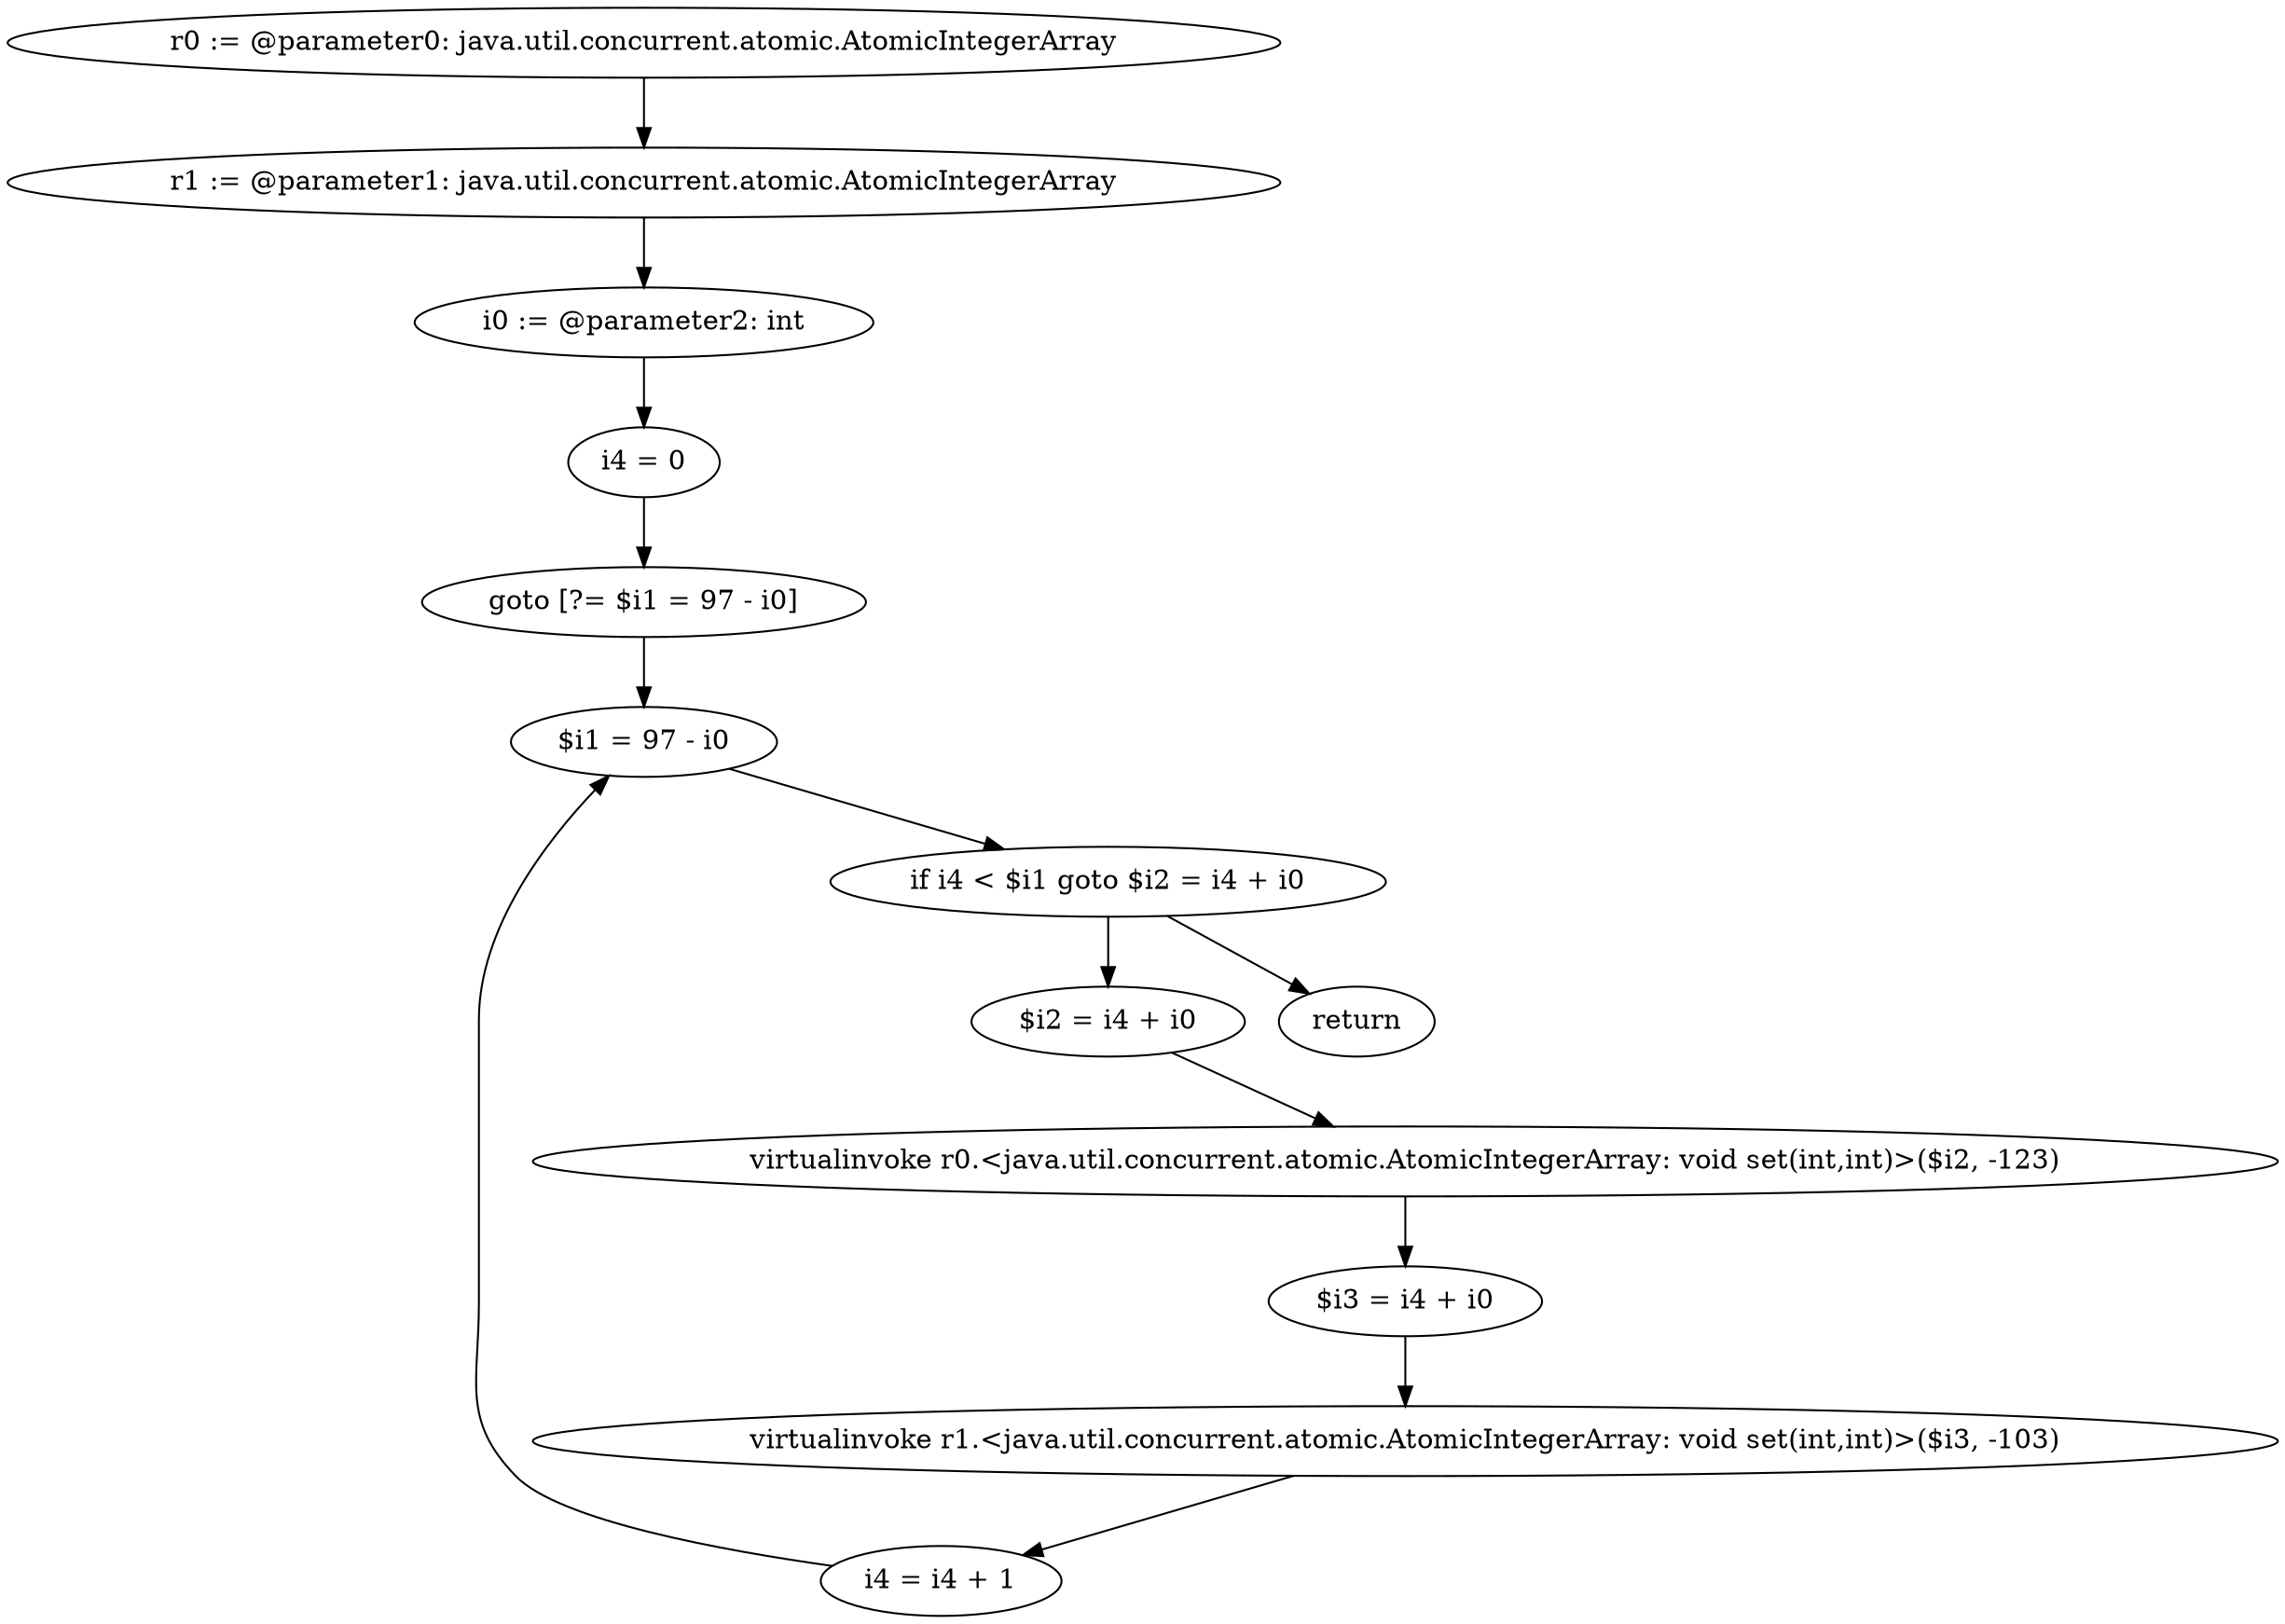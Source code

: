 digraph "unitGraph" {
    "r0 := @parameter0: java.util.concurrent.atomic.AtomicIntegerArray"
    "r1 := @parameter1: java.util.concurrent.atomic.AtomicIntegerArray"
    "i0 := @parameter2: int"
    "i4 = 0"
    "goto [?= $i1 = 97 - i0]"
    "$i2 = i4 + i0"
    "virtualinvoke r0.<java.util.concurrent.atomic.AtomicIntegerArray: void set(int,int)>($i2, -123)"
    "$i3 = i4 + i0"
    "virtualinvoke r1.<java.util.concurrent.atomic.AtomicIntegerArray: void set(int,int)>($i3, -103)"
    "i4 = i4 + 1"
    "$i1 = 97 - i0"
    "if i4 < $i1 goto $i2 = i4 + i0"
    "return"
    "r0 := @parameter0: java.util.concurrent.atomic.AtomicIntegerArray"->"r1 := @parameter1: java.util.concurrent.atomic.AtomicIntegerArray";
    "r1 := @parameter1: java.util.concurrent.atomic.AtomicIntegerArray"->"i0 := @parameter2: int";
    "i0 := @parameter2: int"->"i4 = 0";
    "i4 = 0"->"goto [?= $i1 = 97 - i0]";
    "goto [?= $i1 = 97 - i0]"->"$i1 = 97 - i0";
    "$i2 = i4 + i0"->"virtualinvoke r0.<java.util.concurrent.atomic.AtomicIntegerArray: void set(int,int)>($i2, -123)";
    "virtualinvoke r0.<java.util.concurrent.atomic.AtomicIntegerArray: void set(int,int)>($i2, -123)"->"$i3 = i4 + i0";
    "$i3 = i4 + i0"->"virtualinvoke r1.<java.util.concurrent.atomic.AtomicIntegerArray: void set(int,int)>($i3, -103)";
    "virtualinvoke r1.<java.util.concurrent.atomic.AtomicIntegerArray: void set(int,int)>($i3, -103)"->"i4 = i4 + 1";
    "i4 = i4 + 1"->"$i1 = 97 - i0";
    "$i1 = 97 - i0"->"if i4 < $i1 goto $i2 = i4 + i0";
    "if i4 < $i1 goto $i2 = i4 + i0"->"return";
    "if i4 < $i1 goto $i2 = i4 + i0"->"$i2 = i4 + i0";
}
